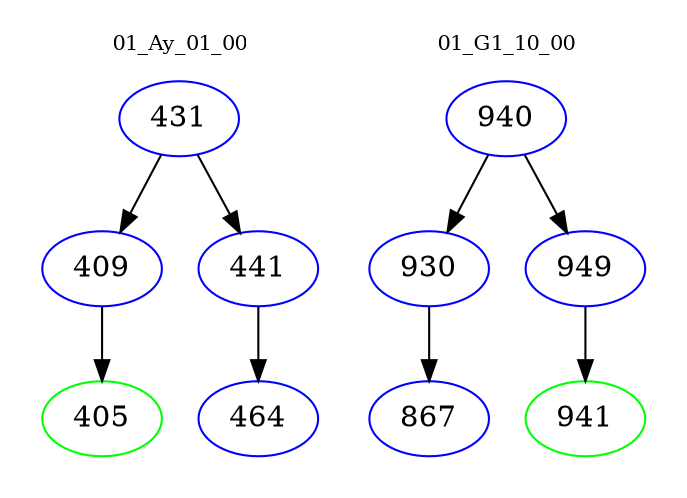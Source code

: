digraph{
subgraph cluster_0 {
color = white
label = "01_Ay_01_00";
fontsize=10;
T0_431 [label="431", color="blue"]
T0_431 -> T0_409 [color="black"]
T0_409 [label="409", color="blue"]
T0_409 -> T0_405 [color="black"]
T0_405 [label="405", color="green"]
T0_431 -> T0_441 [color="black"]
T0_441 [label="441", color="blue"]
T0_441 -> T0_464 [color="black"]
T0_464 [label="464", color="blue"]
}
subgraph cluster_1 {
color = white
label = "01_G1_10_00";
fontsize=10;
T1_940 [label="940", color="blue"]
T1_940 -> T1_930 [color="black"]
T1_930 [label="930", color="blue"]
T1_930 -> T1_867 [color="black"]
T1_867 [label="867", color="blue"]
T1_940 -> T1_949 [color="black"]
T1_949 [label="949", color="blue"]
T1_949 -> T1_941 [color="black"]
T1_941 [label="941", color="green"]
}
}
